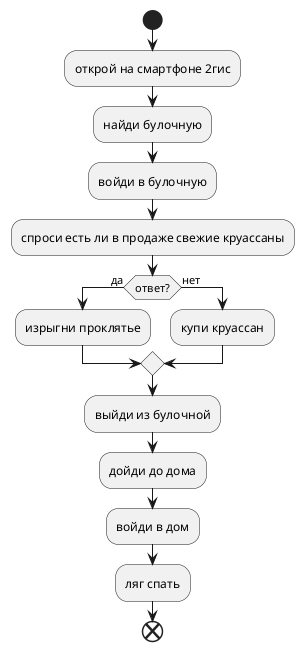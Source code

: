 @startuml
start
:открой на смартфоне 2гис;
:найди булочную;
:войди в булочную;
:спроси есть ли в продаже свежие круассаны;
if (ответ?) then (да)
:изрыгни проклятье;
else (нет)
:купи круассан;
endif
:выйди из булочной;
:дойди до дома;
:войди в дом;
:ляг спать;
end
@enduml
